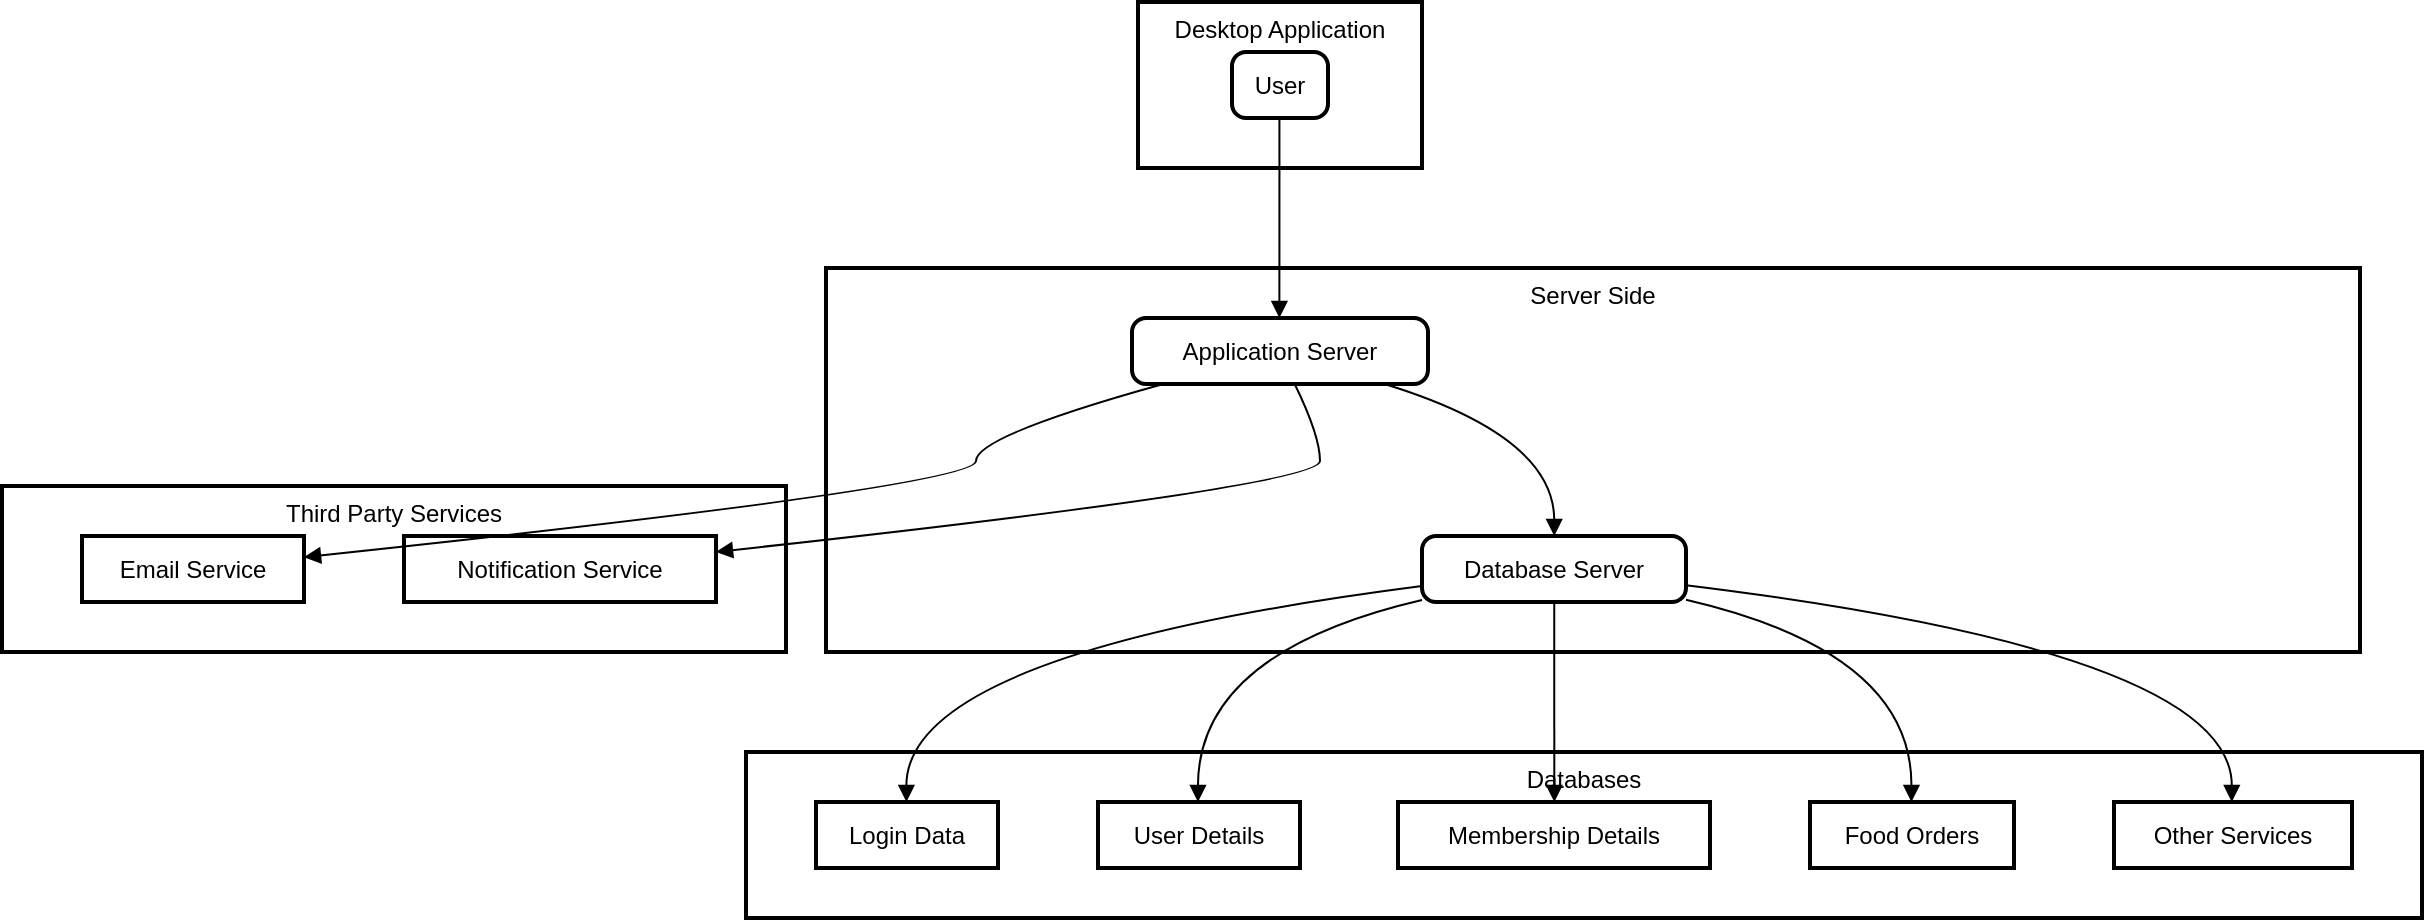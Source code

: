 <mxfile version="24.3.1" type="device">
  <diagram name="Page-1" id="Tip3PySyJbyU01EjDlG2">
    <mxGraphModel dx="1500" dy="757" grid="1" gridSize="10" guides="1" tooltips="1" connect="1" arrows="1" fold="1" page="1" pageScale="1" pageWidth="850" pageHeight="1100" math="0" shadow="0">
      <root>
        <mxCell id="0" />
        <mxCell id="1" parent="0" />
        <mxCell id="nC4sBb4Fw9G4YflfxmOU-47" value="Third Party Services" style="whiteSpace=wrap;strokeWidth=2;verticalAlign=top;" vertex="1" parent="1">
          <mxGeometry x="210" y="332" width="392" height="83" as="geometry" />
        </mxCell>
        <mxCell id="nC4sBb4Fw9G4YflfxmOU-49" value="Email Service" style="whiteSpace=wrap;strokeWidth=2;" vertex="1" parent="1">
          <mxGeometry x="250" y="357" width="111" height="33" as="geometry" />
        </mxCell>
        <mxCell id="nC4sBb4Fw9G4YflfxmOU-50" value="Notification Service" style="whiteSpace=wrap;strokeWidth=2;" vertex="1" parent="1">
          <mxGeometry x="411" y="357" width="156" height="33" as="geometry" />
        </mxCell>
        <mxCell id="nC4sBb4Fw9G4YflfxmOU-51" value="Databases" style="whiteSpace=wrap;strokeWidth=2;verticalAlign=top;" vertex="1" parent="1">
          <mxGeometry x="582" y="465" width="838" height="83" as="geometry" />
        </mxCell>
        <mxCell id="nC4sBb4Fw9G4YflfxmOU-52" value="Login Data" style="whiteSpace=wrap;strokeWidth=2;" vertex="1" parent="1">
          <mxGeometry x="617" y="490" width="91" height="33" as="geometry" />
        </mxCell>
        <mxCell id="nC4sBb4Fw9G4YflfxmOU-53" value="User Details" style="whiteSpace=wrap;strokeWidth=2;" vertex="1" parent="1">
          <mxGeometry x="758" y="490" width="101" height="33" as="geometry" />
        </mxCell>
        <mxCell id="nC4sBb4Fw9G4YflfxmOU-54" value="Membership Details" style="whiteSpace=wrap;strokeWidth=2;" vertex="1" parent="1">
          <mxGeometry x="908" y="490" width="156" height="33" as="geometry" />
        </mxCell>
        <mxCell id="nC4sBb4Fw9G4YflfxmOU-55" value="Food Orders" style="whiteSpace=wrap;strokeWidth=2;" vertex="1" parent="1">
          <mxGeometry x="1114" y="490" width="102" height="33" as="geometry" />
        </mxCell>
        <mxCell id="nC4sBb4Fw9G4YflfxmOU-56" value="Other Services" style="whiteSpace=wrap;strokeWidth=2;" vertex="1" parent="1">
          <mxGeometry x="1266" y="490" width="119" height="33" as="geometry" />
        </mxCell>
        <mxCell id="nC4sBb4Fw9G4YflfxmOU-57" value="Server Side" style="whiteSpace=wrap;strokeWidth=2;verticalAlign=top;" vertex="1" parent="1">
          <mxGeometry x="622" y="223" width="767" height="192" as="geometry" />
        </mxCell>
        <mxCell id="nC4sBb4Fw9G4YflfxmOU-58" value="Application Server" style="rounded=1;absoluteArcSize=1;arcSize=14;whiteSpace=wrap;strokeWidth=2;" vertex="1" parent="1">
          <mxGeometry x="775" y="248" width="148" height="33" as="geometry" />
        </mxCell>
        <mxCell id="nC4sBb4Fw9G4YflfxmOU-59" value="Database Server" style="rounded=1;absoluteArcSize=1;arcSize=14;whiteSpace=wrap;strokeWidth=2;" vertex="1" parent="1">
          <mxGeometry x="920" y="357" width="132" height="33" as="geometry" />
        </mxCell>
        <mxCell id="nC4sBb4Fw9G4YflfxmOU-60" value="Desktop Application" style="whiteSpace=wrap;strokeWidth=2;verticalAlign=top;" vertex="1" parent="1">
          <mxGeometry x="778" y="90" width="142" height="83" as="geometry" />
        </mxCell>
        <mxCell id="nC4sBb4Fw9G4YflfxmOU-61" value="User" style="rounded=1;absoluteArcSize=1;arcSize=14;whiteSpace=wrap;strokeWidth=2;" vertex="1" parent="1">
          <mxGeometry x="825" y="115" width="48" height="33" as="geometry" />
        </mxCell>
        <mxCell id="nC4sBb4Fw9G4YflfxmOU-62" value="" style="curved=1;startArrow=none;endArrow=block;exitX=0.494;exitY=1.012;entryX=0.498;entryY=0.012;rounded=0;" edge="1" parent="1" source="nC4sBb4Fw9G4YflfxmOU-61" target="nC4sBb4Fw9G4YflfxmOU-58">
          <mxGeometry relative="1" as="geometry">
            <Array as="points" />
          </mxGeometry>
        </mxCell>
        <mxCell id="nC4sBb4Fw9G4YflfxmOU-63" value="" style="curved=1;startArrow=none;endArrow=block;exitX=0.87;exitY=1.024;entryX=0.501;entryY=-0.006;rounded=0;" edge="1" parent="1" source="nC4sBb4Fw9G4YflfxmOU-58" target="nC4sBb4Fw9G4YflfxmOU-59">
          <mxGeometry relative="1" as="geometry">
            <Array as="points">
              <mxPoint x="986" y="307" />
            </Array>
          </mxGeometry>
        </mxCell>
        <mxCell id="nC4sBb4Fw9G4YflfxmOU-64" value="" style="curved=1;startArrow=none;endArrow=block;exitX=0.002;exitY=0.757;entryX=0.497;entryY=0.006;rounded=0;" edge="1" parent="1" source="nC4sBb4Fw9G4YflfxmOU-59" target="nC4sBb4Fw9G4YflfxmOU-52">
          <mxGeometry relative="1" as="geometry">
            <Array as="points">
              <mxPoint x="662" y="415" />
            </Array>
          </mxGeometry>
        </mxCell>
        <mxCell id="nC4sBb4Fw9G4YflfxmOU-65" value="" style="curved=1;startArrow=none;endArrow=block;exitX=0.002;exitY=0.967;entryX=0.495;entryY=0.006;rounded=0;" edge="1" parent="1" source="nC4sBb4Fw9G4YflfxmOU-59" target="nC4sBb4Fw9G4YflfxmOU-53">
          <mxGeometry relative="1" as="geometry">
            <Array as="points">
              <mxPoint x="808" y="415" />
            </Array>
          </mxGeometry>
        </mxCell>
        <mxCell id="nC4sBb4Fw9G4YflfxmOU-66" value="" style="curved=1;startArrow=none;endArrow=block;exitX=0.501;exitY=1.006;entryX=0.501;entryY=0.006;rounded=0;" edge="1" parent="1" source="nC4sBb4Fw9G4YflfxmOU-59" target="nC4sBb4Fw9G4YflfxmOU-54">
          <mxGeometry relative="1" as="geometry">
            <Array as="points" />
          </mxGeometry>
        </mxCell>
        <mxCell id="nC4sBb4Fw9G4YflfxmOU-67" value="" style="curved=1;startArrow=none;endArrow=block;exitX=1.0;exitY=0.966;entryX=0.497;entryY=0.006;rounded=0;" edge="1" parent="1" source="nC4sBb4Fw9G4YflfxmOU-59" target="nC4sBb4Fw9G4YflfxmOU-55">
          <mxGeometry relative="1" as="geometry">
            <Array as="points">
              <mxPoint x="1165" y="415" />
            </Array>
          </mxGeometry>
        </mxCell>
        <mxCell id="nC4sBb4Fw9G4YflfxmOU-68" value="" style="curved=1;startArrow=none;endArrow=block;exitX=1.0;exitY=0.746;entryX=0.495;entryY=0.006;rounded=0;" edge="1" parent="1" source="nC4sBb4Fw9G4YflfxmOU-59" target="nC4sBb4Fw9G4YflfxmOU-56">
          <mxGeometry relative="1" as="geometry">
            <Array as="points">
              <mxPoint x="1325" y="415" />
            </Array>
          </mxGeometry>
        </mxCell>
        <mxCell id="nC4sBb4Fw9G4YflfxmOU-70" value="" style="curved=1;startArrow=none;endArrow=block;exitX=0.087;exitY=1.024;entryX=0.999;entryY=0.321;rounded=0;" edge="1" parent="1" source="nC4sBb4Fw9G4YflfxmOU-58" target="nC4sBb4Fw9G4YflfxmOU-49">
          <mxGeometry relative="1" as="geometry">
            <Array as="points">
              <mxPoint x="697" y="307" />
              <mxPoint x="697" y="332" />
            </Array>
          </mxGeometry>
        </mxCell>
        <mxCell id="nC4sBb4Fw9G4YflfxmOU-71" value="" style="curved=1;startArrow=none;endArrow=block;exitX=0.552;exitY=1.024;entryX=1.002;entryY=0.24;rounded=0;" edge="1" parent="1" source="nC4sBb4Fw9G4YflfxmOU-58" target="nC4sBb4Fw9G4YflfxmOU-50">
          <mxGeometry relative="1" as="geometry">
            <Array as="points">
              <mxPoint x="869" y="307" />
              <mxPoint x="869" y="332" />
            </Array>
          </mxGeometry>
        </mxCell>
      </root>
    </mxGraphModel>
  </diagram>
</mxfile>

